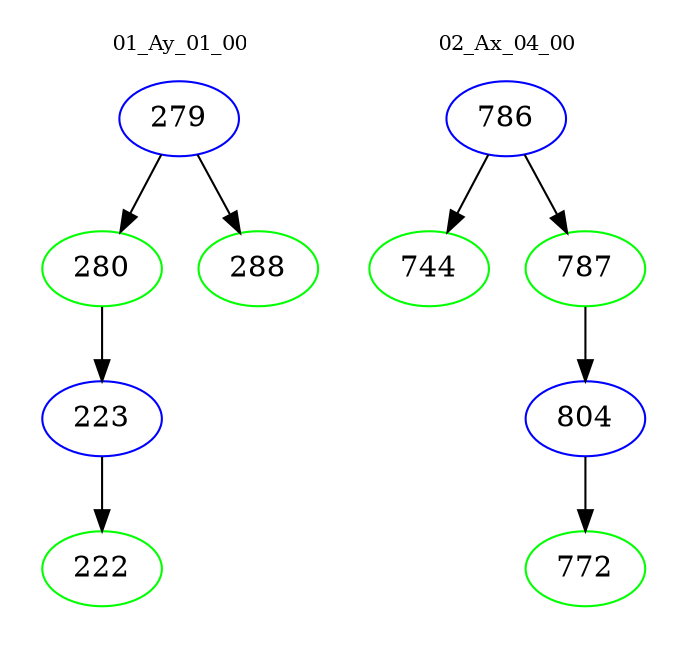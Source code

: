 digraph{
subgraph cluster_0 {
color = white
label = "01_Ay_01_00";
fontsize=10;
T0_279 [label="279", color="blue"]
T0_279 -> T0_280 [color="black"]
T0_280 [label="280", color="green"]
T0_280 -> T0_223 [color="black"]
T0_223 [label="223", color="blue"]
T0_223 -> T0_222 [color="black"]
T0_222 [label="222", color="green"]
T0_279 -> T0_288 [color="black"]
T0_288 [label="288", color="green"]
}
subgraph cluster_1 {
color = white
label = "02_Ax_04_00";
fontsize=10;
T1_786 [label="786", color="blue"]
T1_786 -> T1_744 [color="black"]
T1_744 [label="744", color="green"]
T1_786 -> T1_787 [color="black"]
T1_787 [label="787", color="green"]
T1_787 -> T1_804 [color="black"]
T1_804 [label="804", color="blue"]
T1_804 -> T1_772 [color="black"]
T1_772 [label="772", color="green"]
}
}
